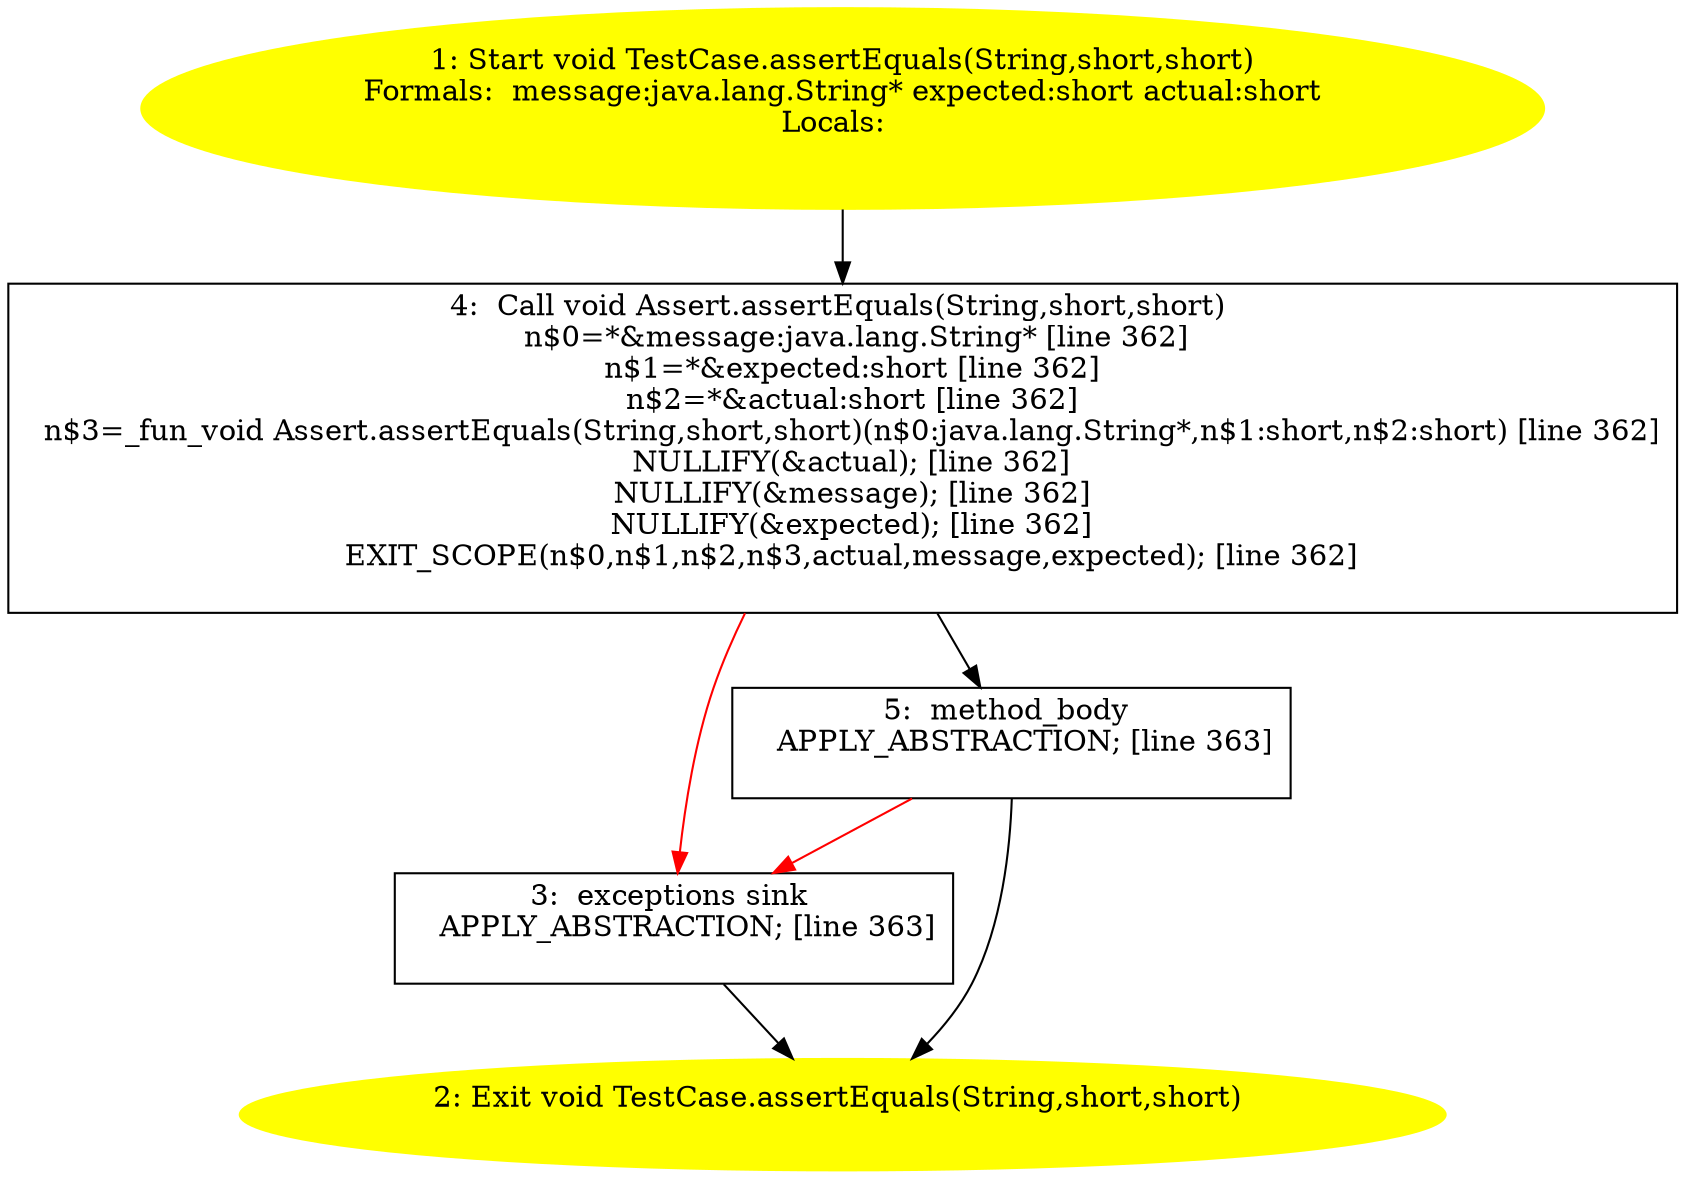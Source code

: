 /* @generated */
digraph cfg {
"junit.framework.TestCase.assertEquals(java.lang.String,short,short):void.ee03cc92103eefd8fc7fbdbcbe937e0d_1" [label="1: Start void TestCase.assertEquals(String,short,short)\nFormals:  message:java.lang.String* expected:short actual:short\nLocals:  \n  " color=yellow style=filled]
	

	 "junit.framework.TestCase.assertEquals(java.lang.String,short,short):void.ee03cc92103eefd8fc7fbdbcbe937e0d_1" -> "junit.framework.TestCase.assertEquals(java.lang.String,short,short):void.ee03cc92103eefd8fc7fbdbcbe937e0d_4" ;
"junit.framework.TestCase.assertEquals(java.lang.String,short,short):void.ee03cc92103eefd8fc7fbdbcbe937e0d_2" [label="2: Exit void TestCase.assertEquals(String,short,short) \n  " color=yellow style=filled]
	

"junit.framework.TestCase.assertEquals(java.lang.String,short,short):void.ee03cc92103eefd8fc7fbdbcbe937e0d_3" [label="3:  exceptions sink \n   APPLY_ABSTRACTION; [line 363]\n " shape="box"]
	

	 "junit.framework.TestCase.assertEquals(java.lang.String,short,short):void.ee03cc92103eefd8fc7fbdbcbe937e0d_3" -> "junit.framework.TestCase.assertEquals(java.lang.String,short,short):void.ee03cc92103eefd8fc7fbdbcbe937e0d_2" ;
"junit.framework.TestCase.assertEquals(java.lang.String,short,short):void.ee03cc92103eefd8fc7fbdbcbe937e0d_4" [label="4:  Call void Assert.assertEquals(String,short,short) \n   n$0=*&message:java.lang.String* [line 362]\n  n$1=*&expected:short [line 362]\n  n$2=*&actual:short [line 362]\n  n$3=_fun_void Assert.assertEquals(String,short,short)(n$0:java.lang.String*,n$1:short,n$2:short) [line 362]\n  NULLIFY(&actual); [line 362]\n  NULLIFY(&message); [line 362]\n  NULLIFY(&expected); [line 362]\n  EXIT_SCOPE(n$0,n$1,n$2,n$3,actual,message,expected); [line 362]\n " shape="box"]
	

	 "junit.framework.TestCase.assertEquals(java.lang.String,short,short):void.ee03cc92103eefd8fc7fbdbcbe937e0d_4" -> "junit.framework.TestCase.assertEquals(java.lang.String,short,short):void.ee03cc92103eefd8fc7fbdbcbe937e0d_5" ;
	 "junit.framework.TestCase.assertEquals(java.lang.String,short,short):void.ee03cc92103eefd8fc7fbdbcbe937e0d_4" -> "junit.framework.TestCase.assertEquals(java.lang.String,short,short):void.ee03cc92103eefd8fc7fbdbcbe937e0d_3" [color="red" ];
"junit.framework.TestCase.assertEquals(java.lang.String,short,short):void.ee03cc92103eefd8fc7fbdbcbe937e0d_5" [label="5:  method_body \n   APPLY_ABSTRACTION; [line 363]\n " shape="box"]
	

	 "junit.framework.TestCase.assertEquals(java.lang.String,short,short):void.ee03cc92103eefd8fc7fbdbcbe937e0d_5" -> "junit.framework.TestCase.assertEquals(java.lang.String,short,short):void.ee03cc92103eefd8fc7fbdbcbe937e0d_2" ;
	 "junit.framework.TestCase.assertEquals(java.lang.String,short,short):void.ee03cc92103eefd8fc7fbdbcbe937e0d_5" -> "junit.framework.TestCase.assertEquals(java.lang.String,short,short):void.ee03cc92103eefd8fc7fbdbcbe937e0d_3" [color="red" ];
}
